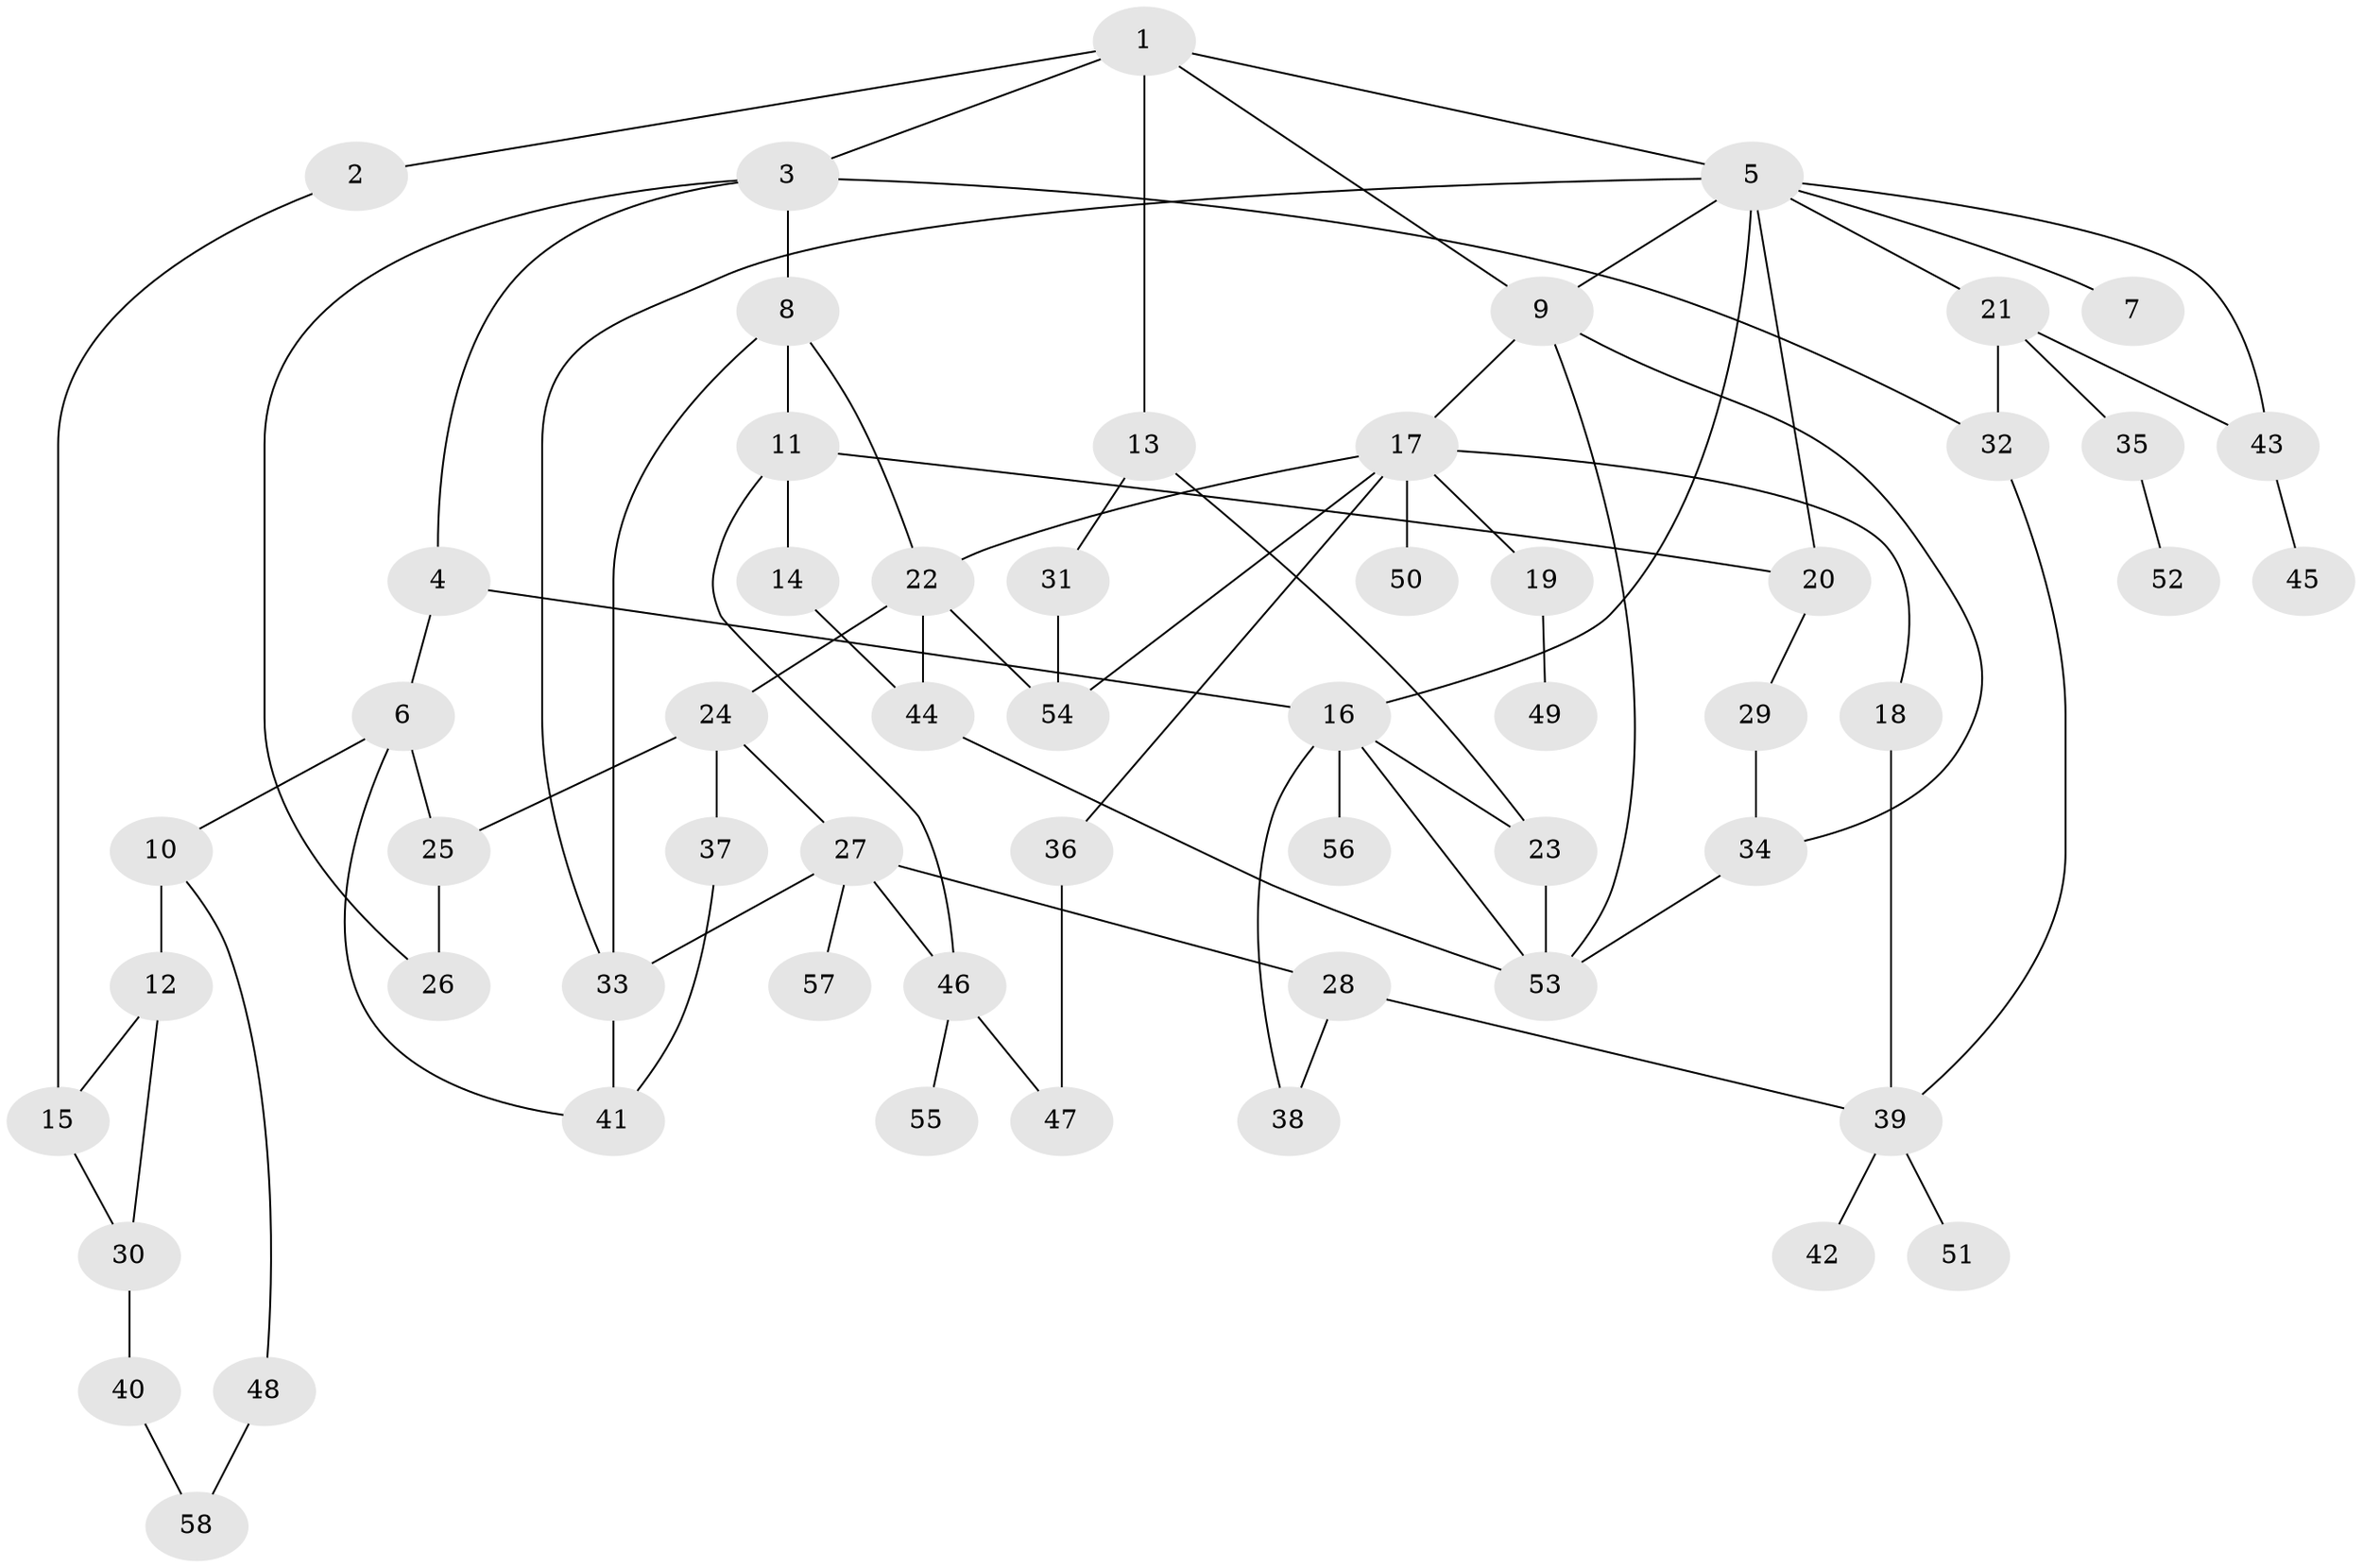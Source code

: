 // Generated by graph-tools (version 1.1) at 2025/34/03/09/25 02:34:29]
// undirected, 58 vertices, 86 edges
graph export_dot {
graph [start="1"]
  node [color=gray90,style=filled];
  1;
  2;
  3;
  4;
  5;
  6;
  7;
  8;
  9;
  10;
  11;
  12;
  13;
  14;
  15;
  16;
  17;
  18;
  19;
  20;
  21;
  22;
  23;
  24;
  25;
  26;
  27;
  28;
  29;
  30;
  31;
  32;
  33;
  34;
  35;
  36;
  37;
  38;
  39;
  40;
  41;
  42;
  43;
  44;
  45;
  46;
  47;
  48;
  49;
  50;
  51;
  52;
  53;
  54;
  55;
  56;
  57;
  58;
  1 -- 2;
  1 -- 3;
  1 -- 5;
  1 -- 13;
  1 -- 9;
  2 -- 15;
  3 -- 4;
  3 -- 8;
  3 -- 26;
  3 -- 32;
  4 -- 6;
  4 -- 16;
  5 -- 7;
  5 -- 9;
  5 -- 20;
  5 -- 21;
  5 -- 43;
  5 -- 16;
  5 -- 33;
  6 -- 10;
  6 -- 25;
  6 -- 41;
  8 -- 11;
  8 -- 33;
  8 -- 22;
  9 -- 17;
  9 -- 34;
  9 -- 53;
  10 -- 12;
  10 -- 48;
  11 -- 14;
  11 -- 46;
  11 -- 20;
  12 -- 30;
  12 -- 15;
  13 -- 31;
  13 -- 23;
  14 -- 44;
  15 -- 30;
  16 -- 23;
  16 -- 38;
  16 -- 53;
  16 -- 56;
  17 -- 18;
  17 -- 19;
  17 -- 22;
  17 -- 36;
  17 -- 50;
  17 -- 54;
  18 -- 39;
  19 -- 49;
  20 -- 29;
  21 -- 35;
  21 -- 32;
  21 -- 43;
  22 -- 24;
  22 -- 54;
  22 -- 44;
  23 -- 53;
  24 -- 27;
  24 -- 37;
  24 -- 25;
  25 -- 26;
  27 -- 28;
  27 -- 33;
  27 -- 57;
  27 -- 46;
  28 -- 38;
  28 -- 39;
  29 -- 34;
  30 -- 40;
  31 -- 54;
  32 -- 39;
  33 -- 41;
  34 -- 53;
  35 -- 52;
  36 -- 47;
  37 -- 41;
  39 -- 42;
  39 -- 51;
  40 -- 58;
  43 -- 45;
  44 -- 53;
  46 -- 55;
  46 -- 47;
  48 -- 58;
}
